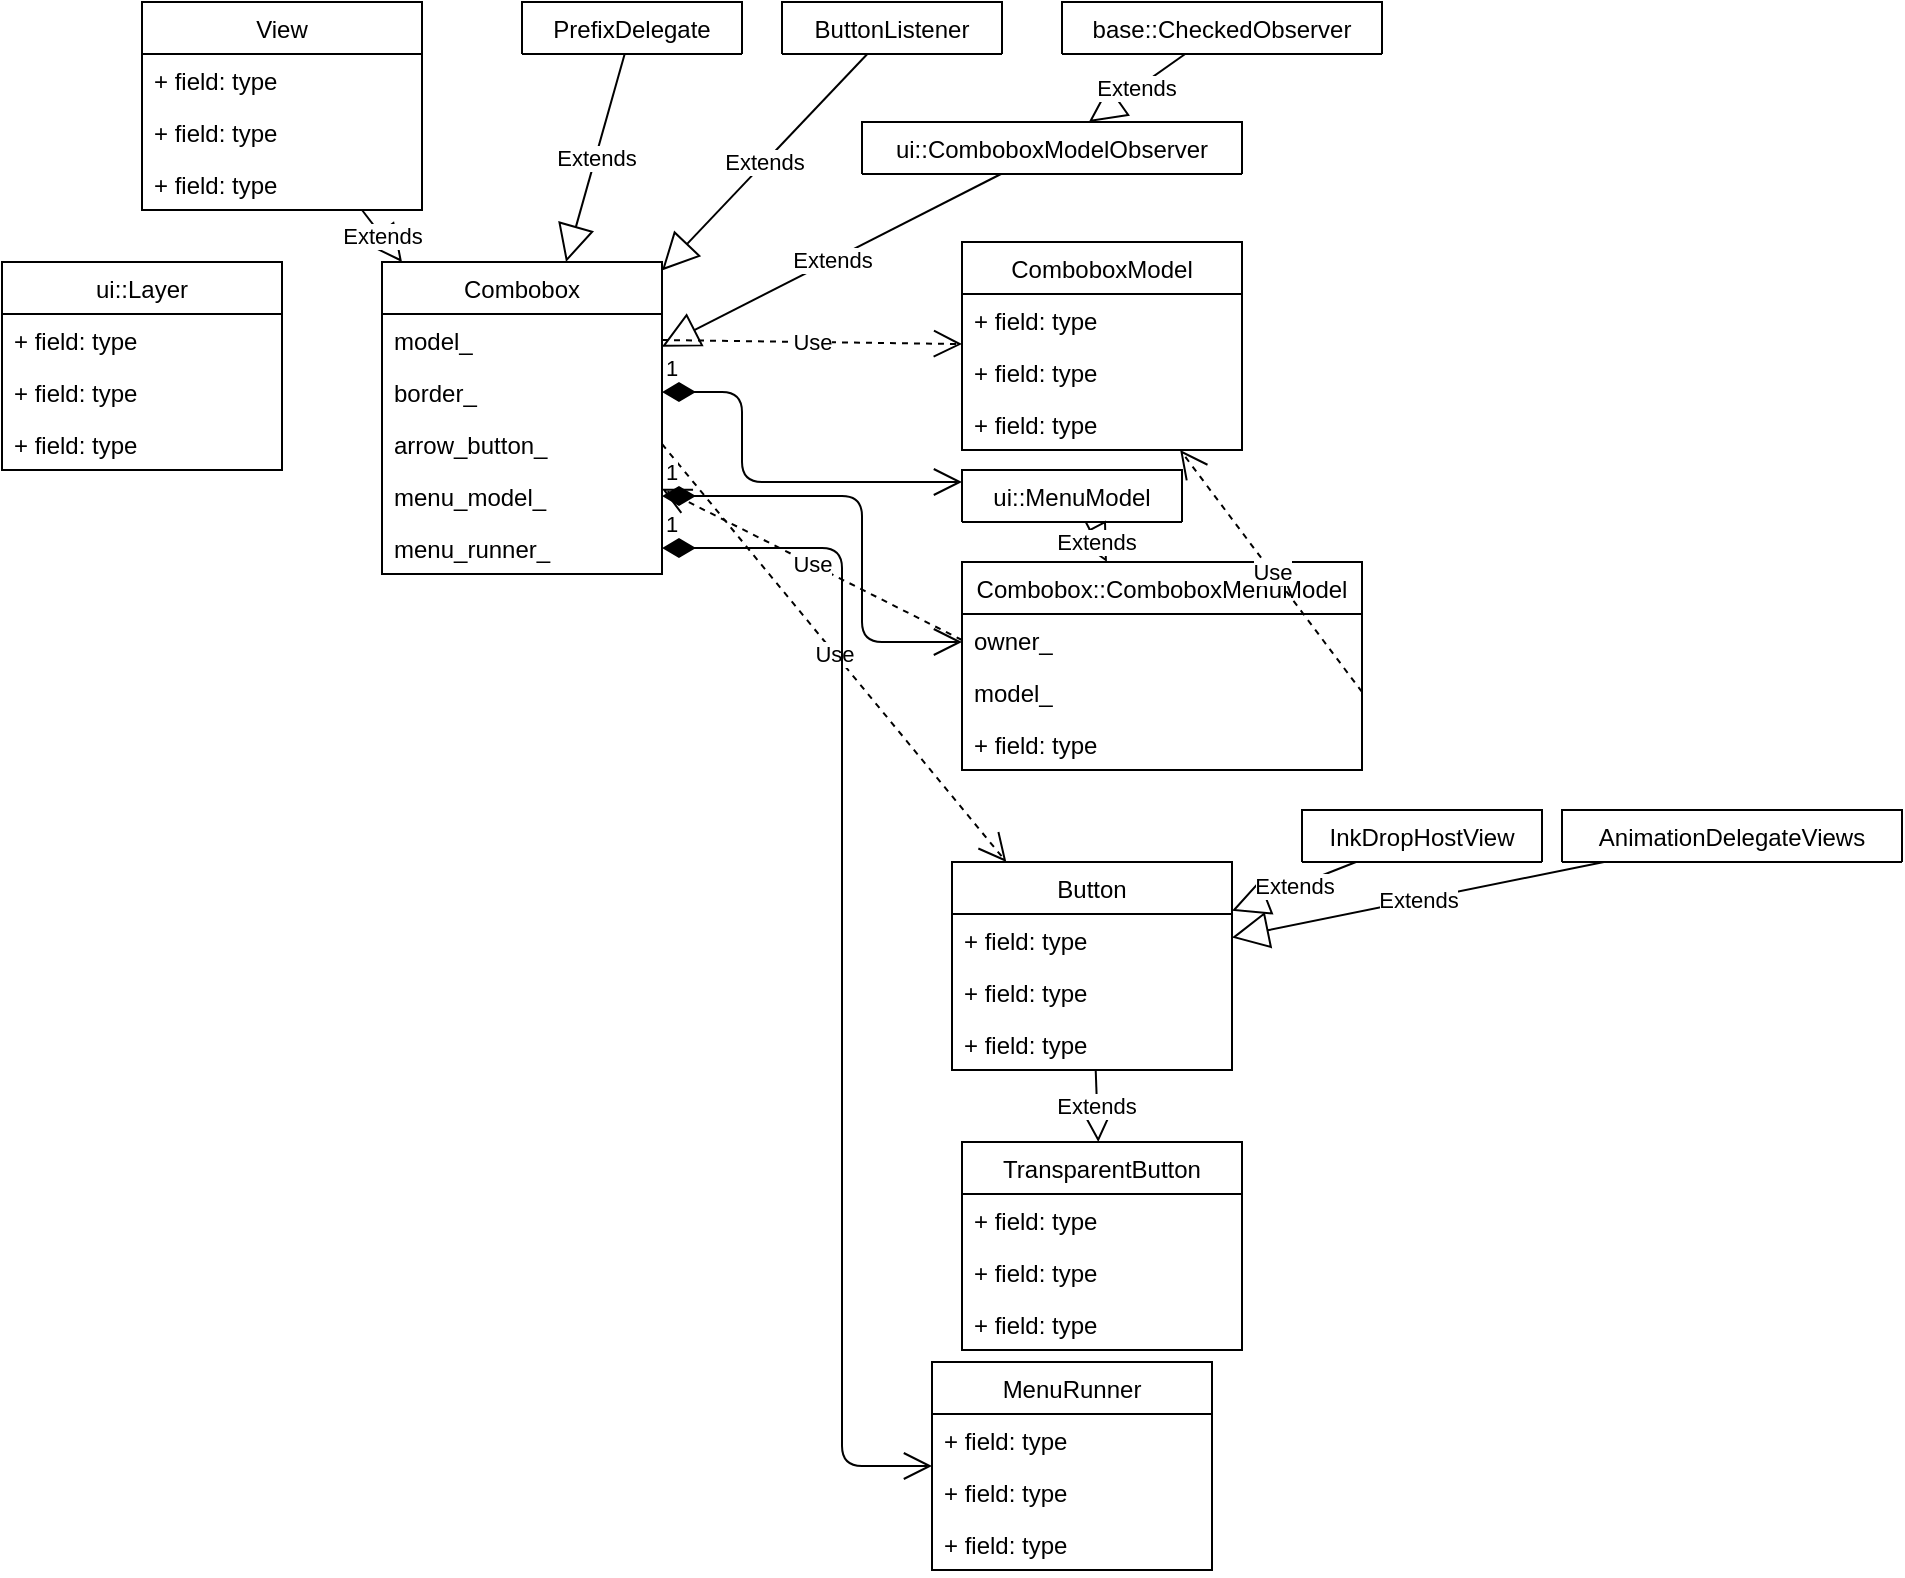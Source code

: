 <mxfile version="12.4.2" type="device" pages="2"><diagram id="ymnN8Yq7O-9rbG2Km31I" name="Page-1"><mxGraphModel dx="2176" dy="936" grid="1" gridSize="10" guides="1" tooltips="1" connect="1" arrows="1" fold="1" page="1" pageScale="1" pageWidth="850" pageHeight="1100" math="0" shadow="0"><root><mxCell id="0"/><mxCell id="1" parent="0"/><object label="ComboboxModel" memo="A data model for a combo box." id="Hv-sepTUW_DyjK_M0Qt--1"><mxCell style="swimlane;fontStyle=0;childLayout=stackLayout;horizontal=1;startSize=26;fillColor=none;horizontalStack=0;resizeParent=1;resizeParentMax=0;resizeLast=0;collapsible=1;marginBottom=0;" vertex="1" parent="1"><mxGeometry x="360" y="150" width="140" height="104" as="geometry"/></mxCell></object><mxCell id="Hv-sepTUW_DyjK_M0Qt--2" value="+ field: type" style="text;strokeColor=none;fillColor=none;align=left;verticalAlign=top;spacingLeft=4;spacingRight=4;overflow=hidden;rotatable=0;points=[[0,0.5],[1,0.5]];portConstraint=eastwest;" vertex="1" parent="Hv-sepTUW_DyjK_M0Qt--1"><mxGeometry y="26" width="140" height="26" as="geometry"/></mxCell><mxCell id="Hv-sepTUW_DyjK_M0Qt--3" value="+ field: type" style="text;strokeColor=none;fillColor=none;align=left;verticalAlign=top;spacingLeft=4;spacingRight=4;overflow=hidden;rotatable=0;points=[[0,0.5],[1,0.5]];portConstraint=eastwest;" vertex="1" parent="Hv-sepTUW_DyjK_M0Qt--1"><mxGeometry y="52" width="140" height="26" as="geometry"/></mxCell><mxCell id="Hv-sepTUW_DyjK_M0Qt--4" value="+ field: type" style="text;strokeColor=none;fillColor=none;align=left;verticalAlign=top;spacingLeft=4;spacingRight=4;overflow=hidden;rotatable=0;points=[[0,0.5],[1,0.5]];portConstraint=eastwest;" vertex="1" parent="Hv-sepTUW_DyjK_M0Qt--1"><mxGeometry y="78" width="140" height="26" as="geometry"/></mxCell><object label="Combobox" memo="A non-editable combobox (aka a drop-down list or selector). Combobox has two distinct parts, the drop down arrow and the text." id="Hv-sepTUW_DyjK_M0Qt--5"><mxCell style="swimlane;fontStyle=0;childLayout=stackLayout;horizontal=1;startSize=26;fillColor=none;horizontalStack=0;resizeParent=1;resizeParentMax=0;resizeLast=0;collapsible=1;marginBottom=0;" vertex="1" parent="1"><mxGeometry x="70" y="160" width="140" height="156" as="geometry"/></mxCell></object><mxCell id="Hv-sepTUW_DyjK_M0Qt--6" value="model_" style="text;strokeColor=none;fillColor=none;align=left;verticalAlign=top;spacingLeft=4;spacingRight=4;overflow=hidden;rotatable=0;points=[[0,0.5],[1,0.5]];portConstraint=eastwest;" vertex="1" parent="Hv-sepTUW_DyjK_M0Qt--5"><mxGeometry y="26" width="140" height="26" as="geometry"/></mxCell><mxCell id="Hv-sepTUW_DyjK_M0Qt--7" value="border_" style="text;strokeColor=none;fillColor=none;align=left;verticalAlign=top;spacingLeft=4;spacingRight=4;overflow=hidden;rotatable=0;points=[[0,0.5],[1,0.5]];portConstraint=eastwest;" vertex="1" parent="Hv-sepTUW_DyjK_M0Qt--5"><mxGeometry y="52" width="140" height="26" as="geometry"/></mxCell><mxCell id="Hv-sepTUW_DyjK_M0Qt--8" value="arrow_button_" style="text;strokeColor=none;fillColor=none;align=left;verticalAlign=top;spacingLeft=4;spacingRight=4;overflow=hidden;rotatable=0;points=[[0,0.5],[1,0.5]];portConstraint=eastwest;" vertex="1" parent="Hv-sepTUW_DyjK_M0Qt--5"><mxGeometry y="78" width="140" height="26" as="geometry"/></mxCell><mxCell id="Hv-sepTUW_DyjK_M0Qt--77" value="menu_model_" style="text;strokeColor=none;fillColor=none;align=left;verticalAlign=top;spacingLeft=4;spacingRight=4;overflow=hidden;rotatable=0;points=[[0,0.5],[1,0.5]];portConstraint=eastwest;" vertex="1" parent="Hv-sepTUW_DyjK_M0Qt--5"><mxGeometry y="104" width="140" height="26" as="geometry"/></mxCell><mxCell id="Hv-sepTUW_DyjK_M0Qt--75" value="menu_runner_" style="text;strokeColor=none;fillColor=none;align=left;verticalAlign=top;spacingLeft=4;spacingRight=4;overflow=hidden;rotatable=0;points=[[0,0.5],[1,0.5]];portConstraint=eastwest;" vertex="1" parent="Hv-sepTUW_DyjK_M0Qt--5"><mxGeometry y="130" width="140" height="26" as="geometry"/></mxCell><mxCell id="Hv-sepTUW_DyjK_M0Qt--9" value="View" style="swimlane;fontStyle=0;childLayout=stackLayout;horizontal=1;startSize=26;fillColor=none;horizontalStack=0;resizeParent=1;resizeParentMax=0;resizeLast=0;collapsible=1;marginBottom=0;" vertex="1" parent="1"><mxGeometry x="-50" y="30" width="140" height="104" as="geometry"><mxRectangle x="40" y="30" width="60" height="26" as="alternateBounds"/></mxGeometry></mxCell><mxCell id="Hv-sepTUW_DyjK_M0Qt--10" value="+ field: type" style="text;strokeColor=none;fillColor=none;align=left;verticalAlign=top;spacingLeft=4;spacingRight=4;overflow=hidden;rotatable=0;points=[[0,0.5],[1,0.5]];portConstraint=eastwest;" vertex="1" parent="Hv-sepTUW_DyjK_M0Qt--9"><mxGeometry y="26" width="140" height="26" as="geometry"/></mxCell><mxCell id="Hv-sepTUW_DyjK_M0Qt--11" value="+ field: type" style="text;strokeColor=none;fillColor=none;align=left;verticalAlign=top;spacingLeft=4;spacingRight=4;overflow=hidden;rotatable=0;points=[[0,0.5],[1,0.5]];portConstraint=eastwest;" vertex="1" parent="Hv-sepTUW_DyjK_M0Qt--9"><mxGeometry y="52" width="140" height="26" as="geometry"/></mxCell><mxCell id="Hv-sepTUW_DyjK_M0Qt--12" value="+ field: type" style="text;strokeColor=none;fillColor=none;align=left;verticalAlign=top;spacingLeft=4;spacingRight=4;overflow=hidden;rotatable=0;points=[[0,0.5],[1,0.5]];portConstraint=eastwest;" vertex="1" parent="Hv-sepTUW_DyjK_M0Qt--9"><mxGeometry y="78" width="140" height="26" as="geometry"/></mxCell><mxCell id="Hv-sepTUW_DyjK_M0Qt--13" value="Extends" style="endArrow=block;endSize=16;endFill=0;html=1;" edge="1" parent="1" source="Hv-sepTUW_DyjK_M0Qt--9" target="Hv-sepTUW_DyjK_M0Qt--5"><mxGeometry width="160" relative="1" as="geometry"><mxPoint x="10" y="330" as="sourcePoint"/><mxPoint x="170" y="330" as="targetPoint"/></mxGeometry></mxCell><object label="PrefixDelegate" memo="An interface used to expose lists of items for selection by text input." id="Hv-sepTUW_DyjK_M0Qt--14"><mxCell style="swimlane;fontStyle=0;childLayout=stackLayout;horizontal=1;startSize=26;fillColor=none;horizontalStack=0;resizeParent=1;resizeParentMax=0;resizeLast=0;collapsible=1;marginBottom=0;" vertex="1" collapsed="1" parent="1"><mxGeometry x="140" y="30" width="110" height="26" as="geometry"><mxRectangle x="10" y="330" width="140" height="104" as="alternateBounds"/></mxGeometry></mxCell></object><mxCell id="Hv-sepTUW_DyjK_M0Qt--15" value="+ field: type" style="text;strokeColor=none;fillColor=none;align=left;verticalAlign=top;spacingLeft=4;spacingRight=4;overflow=hidden;rotatable=0;points=[[0,0.5],[1,0.5]];portConstraint=eastwest;" vertex="1" parent="Hv-sepTUW_DyjK_M0Qt--14"><mxGeometry y="26" width="110" height="26" as="geometry"/></mxCell><mxCell id="Hv-sepTUW_DyjK_M0Qt--16" value="+ field: type" style="text;strokeColor=none;fillColor=none;align=left;verticalAlign=top;spacingLeft=4;spacingRight=4;overflow=hidden;rotatable=0;points=[[0,0.5],[1,0.5]];portConstraint=eastwest;" vertex="1" parent="Hv-sepTUW_DyjK_M0Qt--14"><mxGeometry y="52" width="110" height="26" as="geometry"/></mxCell><mxCell id="Hv-sepTUW_DyjK_M0Qt--17" value="+ field: type" style="text;strokeColor=none;fillColor=none;align=left;verticalAlign=top;spacingLeft=4;spacingRight=4;overflow=hidden;rotatable=0;points=[[0,0.5],[1,0.5]];portConstraint=eastwest;" vertex="1" parent="Hv-sepTUW_DyjK_M0Qt--14"><mxGeometry y="78" width="110" height="26" as="geometry"/></mxCell><mxCell id="Hv-sepTUW_DyjK_M0Qt--18" value="Extends" style="endArrow=block;endSize=16;endFill=0;html=1;" edge="1" parent="1" source="Hv-sepTUW_DyjK_M0Qt--14" target="Hv-sepTUW_DyjK_M0Qt--5"><mxGeometry width="160" relative="1" as="geometry"><mxPoint x="243.741" y="76" as="sourcePoint"/><mxPoint x="265.036" y="150" as="targetPoint"/></mxGeometry></mxCell><object label="ButtonListener" memo="An interface implemented by an object to let it know that a button was pressed." id="Hv-sepTUW_DyjK_M0Qt--19"><mxCell style="swimlane;fontStyle=0;childLayout=stackLayout;horizontal=1;startSize=26;fillColor=none;horizontalStack=0;resizeParent=1;resizeParentMax=0;resizeLast=0;collapsible=1;marginBottom=0;" vertex="1" collapsed="1" parent="1"><mxGeometry x="270" y="30" width="110" height="26" as="geometry"><mxRectangle x="10" y="330" width="140" height="104" as="alternateBounds"/></mxGeometry></mxCell></object><mxCell id="Hv-sepTUW_DyjK_M0Qt--20" value="+ field: type" style="text;strokeColor=none;fillColor=none;align=left;verticalAlign=top;spacingLeft=4;spacingRight=4;overflow=hidden;rotatable=0;points=[[0,0.5],[1,0.5]];portConstraint=eastwest;" vertex="1" parent="Hv-sepTUW_DyjK_M0Qt--19"><mxGeometry y="26" width="110" height="26" as="geometry"/></mxCell><mxCell id="Hv-sepTUW_DyjK_M0Qt--21" value="+ field: type" style="text;strokeColor=none;fillColor=none;align=left;verticalAlign=top;spacingLeft=4;spacingRight=4;overflow=hidden;rotatable=0;points=[[0,0.5],[1,0.5]];portConstraint=eastwest;" vertex="1" parent="Hv-sepTUW_DyjK_M0Qt--19"><mxGeometry y="52" width="110" height="26" as="geometry"/></mxCell><mxCell id="Hv-sepTUW_DyjK_M0Qt--22" value="+ field: type" style="text;strokeColor=none;fillColor=none;align=left;verticalAlign=top;spacingLeft=4;spacingRight=4;overflow=hidden;rotatable=0;points=[[0,0.5],[1,0.5]];portConstraint=eastwest;" vertex="1" parent="Hv-sepTUW_DyjK_M0Qt--19"><mxGeometry y="78" width="110" height="26" as="geometry"/></mxCell><mxCell id="Hv-sepTUW_DyjK_M0Qt--23" value="Extends" style="endArrow=block;endSize=16;endFill=0;html=1;" edge="1" parent="1" source="Hv-sepTUW_DyjK_M0Qt--19" target="Hv-sepTUW_DyjK_M0Qt--5"><mxGeometry width="160" relative="1" as="geometry"><mxPoint x="357.05" y="76" as="sourcePoint"/><mxPoint x="311.799" y="150" as="targetPoint"/></mxGeometry></mxCell><object label="ui::ComboboxModelObserver" memo="Observer for the ComboboxModel." id="Hv-sepTUW_DyjK_M0Qt--24"><mxCell style="swimlane;fontStyle=0;childLayout=stackLayout;horizontal=1;startSize=26;fillColor=none;horizontalStack=0;resizeParent=1;resizeParentMax=0;resizeLast=0;collapsible=1;marginBottom=0;" vertex="1" collapsed="1" parent="1"><mxGeometry x="310" y="90" width="190" height="26" as="geometry"><mxRectangle x="10" y="330" width="140" height="104" as="alternateBounds"/></mxGeometry></mxCell></object><mxCell id="Hv-sepTUW_DyjK_M0Qt--25" value="+ field: type" style="text;strokeColor=none;fillColor=none;align=left;verticalAlign=top;spacingLeft=4;spacingRight=4;overflow=hidden;rotatable=0;points=[[0,0.5],[1,0.5]];portConstraint=eastwest;" vertex="1" parent="Hv-sepTUW_DyjK_M0Qt--24"><mxGeometry y="26" width="190" height="26" as="geometry"/></mxCell><mxCell id="Hv-sepTUW_DyjK_M0Qt--26" value="+ field: type" style="text;strokeColor=none;fillColor=none;align=left;verticalAlign=top;spacingLeft=4;spacingRight=4;overflow=hidden;rotatable=0;points=[[0,0.5],[1,0.5]];portConstraint=eastwest;" vertex="1" parent="Hv-sepTUW_DyjK_M0Qt--24"><mxGeometry y="52" width="190" height="26" as="geometry"/></mxCell><mxCell id="Hv-sepTUW_DyjK_M0Qt--27" value="+ field: type" style="text;strokeColor=none;fillColor=none;align=left;verticalAlign=top;spacingLeft=4;spacingRight=4;overflow=hidden;rotatable=0;points=[[0,0.5],[1,0.5]];portConstraint=eastwest;" vertex="1" parent="Hv-sepTUW_DyjK_M0Qt--24"><mxGeometry y="78" width="190" height="26" as="geometry"/></mxCell><mxCell id="Hv-sepTUW_DyjK_M0Qt--28" value="Extends" style="endArrow=block;endSize=16;endFill=0;html=1;" edge="1" parent="1" source="Hv-sepTUW_DyjK_M0Qt--24" target="Hv-sepTUW_DyjK_M0Qt--5"><mxGeometry width="160" relative="1" as="geometry"><mxPoint x="474.892" y="76" as="sourcePoint"/><mxPoint x="350" y="156.744" as="targetPoint"/></mxGeometry></mxCell><object label="base::CheckedObserver" memo="A CheckedObserver serves as a base class for an observer interface designed to be used with base::ObserverList. It helps detect potential use-after-free issues that can occur when observers fail to remove themselves from an observer list upon destruction. A CheckedObserver will CHECK() if an ObserverList iteration is attempted over a destroyed Observer. Note that a CheckedObserver subclass must be deleted on the same thread as the ObserverList(s) it is added to. This is DCHECK()ed via WeakPtr." id="Hv-sepTUW_DyjK_M0Qt--29"><mxCell style="swimlane;fontStyle=0;childLayout=stackLayout;horizontal=1;startSize=26;fillColor=none;horizontalStack=0;resizeParent=1;resizeParentMax=0;resizeLast=0;collapsible=1;marginBottom=0;" vertex="1" collapsed="1" parent="1"><mxGeometry x="410" y="30" width="160" height="26" as="geometry"><mxRectangle x="10" y="330" width="140" height="104" as="alternateBounds"/></mxGeometry></mxCell></object><mxCell id="Hv-sepTUW_DyjK_M0Qt--30" value="+ field: type" style="text;strokeColor=none;fillColor=none;align=left;verticalAlign=top;spacingLeft=4;spacingRight=4;overflow=hidden;rotatable=0;points=[[0,0.5],[1,0.5]];portConstraint=eastwest;" vertex="1" parent="Hv-sepTUW_DyjK_M0Qt--29"><mxGeometry y="26" width="160" height="26" as="geometry"/></mxCell><mxCell id="Hv-sepTUW_DyjK_M0Qt--31" value="+ field: type" style="text;strokeColor=none;fillColor=none;align=left;verticalAlign=top;spacingLeft=4;spacingRight=4;overflow=hidden;rotatable=0;points=[[0,0.5],[1,0.5]];portConstraint=eastwest;" vertex="1" parent="Hv-sepTUW_DyjK_M0Qt--29"><mxGeometry y="52" width="160" height="26" as="geometry"/></mxCell><mxCell id="Hv-sepTUW_DyjK_M0Qt--32" value="+ field: type" style="text;strokeColor=none;fillColor=none;align=left;verticalAlign=top;spacingLeft=4;spacingRight=4;overflow=hidden;rotatable=0;points=[[0,0.5],[1,0.5]];portConstraint=eastwest;" vertex="1" parent="Hv-sepTUW_DyjK_M0Qt--29"><mxGeometry y="78" width="160" height="26" as="geometry"/></mxCell><mxCell id="Hv-sepTUW_DyjK_M0Qt--33" value="Extends" style="endArrow=block;endSize=16;endFill=0;html=1;" edge="1" parent="1" source="Hv-sepTUW_DyjK_M0Qt--29" target="Hv-sepTUW_DyjK_M0Qt--24"><mxGeometry width="160" relative="1" as="geometry"><mxPoint x="366.456" y="126" as="sourcePoint"/><mxPoint x="190" y="173.254" as="targetPoint"/></mxGeometry></mxCell><mxCell id="Hv-sepTUW_DyjK_M0Qt--34" value="Use" style="endArrow=open;endSize=12;dashed=1;html=1;exitX=1;exitY=0.5;exitDx=0;exitDy=0;" edge="1" parent="1" source="Hv-sepTUW_DyjK_M0Qt--6" target="Hv-sepTUW_DyjK_M0Qt--1"><mxGeometry width="160" relative="1" as="geometry"><mxPoint x="200" y="330" as="sourcePoint"/><mxPoint x="360" y="330" as="targetPoint"/></mxGeometry></mxCell><object label="Combobox::ComboboxMenuModel" memo="Adapts a ui::ComboboxModel to a ui::MenuModel." id="Hv-sepTUW_DyjK_M0Qt--35"><mxCell style="swimlane;fontStyle=0;childLayout=stackLayout;horizontal=1;startSize=26;fillColor=none;horizontalStack=0;resizeParent=1;resizeParentMax=0;resizeLast=0;collapsible=1;marginBottom=0;" vertex="1" parent="1"><mxGeometry x="360" y="310" width="200" height="104" as="geometry"/></mxCell></object><mxCell id="Hv-sepTUW_DyjK_M0Qt--36" value="owner_" style="text;strokeColor=none;fillColor=none;align=left;verticalAlign=top;spacingLeft=4;spacingRight=4;overflow=hidden;rotatable=0;points=[[0,0.5],[1,0.5]];portConstraint=eastwest;" vertex="1" parent="Hv-sepTUW_DyjK_M0Qt--35"><mxGeometry y="26" width="200" height="26" as="geometry"/></mxCell><mxCell id="Hv-sepTUW_DyjK_M0Qt--37" value="model_" style="text;strokeColor=none;fillColor=none;align=left;verticalAlign=top;spacingLeft=4;spacingRight=4;overflow=hidden;rotatable=0;points=[[0,0.5],[1,0.5]];portConstraint=eastwest;" vertex="1" parent="Hv-sepTUW_DyjK_M0Qt--35"><mxGeometry y="52" width="200" height="26" as="geometry"/></mxCell><mxCell id="Hv-sepTUW_DyjK_M0Qt--38" value="+ field: type" style="text;strokeColor=none;fillColor=none;align=left;verticalAlign=top;spacingLeft=4;spacingRight=4;overflow=hidden;rotatable=0;points=[[0,0.5],[1,0.5]];portConstraint=eastwest;" vertex="1" parent="Hv-sepTUW_DyjK_M0Qt--35"><mxGeometry y="78" width="200" height="26" as="geometry"/></mxCell><object label="ui::MenuModel" memo="An interface implemented by an object that provides the content of a menu." id="Hv-sepTUW_DyjK_M0Qt--39"><mxCell style="swimlane;fontStyle=0;childLayout=stackLayout;horizontal=1;startSize=26;fillColor=none;horizontalStack=0;resizeParent=1;resizeParentMax=0;resizeLast=0;collapsible=1;marginBottom=0;" vertex="1" collapsed="1" parent="1"><mxGeometry x="360" y="264" width="110" height="26" as="geometry"><mxRectangle x="550" y="160" width="140" height="104" as="alternateBounds"/></mxGeometry></mxCell></object><mxCell id="Hv-sepTUW_DyjK_M0Qt--40" value="+ field: type" style="text;strokeColor=none;fillColor=none;align=left;verticalAlign=top;spacingLeft=4;spacingRight=4;overflow=hidden;rotatable=0;points=[[0,0.5],[1,0.5]];portConstraint=eastwest;" vertex="1" parent="Hv-sepTUW_DyjK_M0Qt--39"><mxGeometry y="26" width="110" height="26" as="geometry"/></mxCell><mxCell id="Hv-sepTUW_DyjK_M0Qt--41" value="+ field: type" style="text;strokeColor=none;fillColor=none;align=left;verticalAlign=top;spacingLeft=4;spacingRight=4;overflow=hidden;rotatable=0;points=[[0,0.5],[1,0.5]];portConstraint=eastwest;" vertex="1" parent="Hv-sepTUW_DyjK_M0Qt--39"><mxGeometry y="52" width="110" height="26" as="geometry"/></mxCell><mxCell id="Hv-sepTUW_DyjK_M0Qt--42" value="+ field: type" style="text;strokeColor=none;fillColor=none;align=left;verticalAlign=top;spacingLeft=4;spacingRight=4;overflow=hidden;rotatable=0;points=[[0,0.5],[1,0.5]];portConstraint=eastwest;" vertex="1" parent="Hv-sepTUW_DyjK_M0Qt--39"><mxGeometry y="78" width="110" height="26" as="geometry"/></mxCell><mxCell id="Hv-sepTUW_DyjK_M0Qt--43" value="Extends" style="endArrow=block;endSize=16;endFill=0;html=1;" edge="1" parent="1" source="Hv-sepTUW_DyjK_M0Qt--39" target="Hv-sepTUW_DyjK_M0Qt--35"><mxGeometry width="160" relative="1" as="geometry"><mxPoint x="383.394" y="126" as="sourcePoint"/><mxPoint x="220" y="193.208" as="targetPoint"/></mxGeometry></mxCell><mxCell id="Hv-sepTUW_DyjK_M0Qt--44" value="1" style="endArrow=open;html=1;endSize=12;startArrow=diamondThin;startSize=14;startFill=1;edgeStyle=orthogonalEdgeStyle;align=left;verticalAlign=bottom;exitX=1;exitY=0.5;exitDx=0;exitDy=0;" edge="1" parent="1" source="Hv-sepTUW_DyjK_M0Qt--7" target="Hv-sepTUW_DyjK_M0Qt--39"><mxGeometry x="-1" y="3" relative="1" as="geometry"><mxPoint x="40" y="440" as="sourcePoint"/><mxPoint x="200" y="440" as="targetPoint"/><Array as="points"><mxPoint x="250" y="225"/><mxPoint x="250" y="270"/></Array></mxGeometry></mxCell><mxCell id="Hv-sepTUW_DyjK_M0Qt--45" value="Use" style="endArrow=open;endSize=12;dashed=1;html=1;exitX=0;exitY=0.5;exitDx=0;exitDy=0;" edge="1" parent="1" source="Hv-sepTUW_DyjK_M0Qt--36" target="Hv-sepTUW_DyjK_M0Qt--5"><mxGeometry width="160" relative="1" as="geometry"><mxPoint x="220" y="209" as="sourcePoint"/><mxPoint x="370" y="211.045" as="targetPoint"/></mxGeometry></mxCell><mxCell id="Hv-sepTUW_DyjK_M0Qt--46" value="Use" style="endArrow=open;endSize=12;dashed=1;html=1;exitX=1;exitY=0.5;exitDx=0;exitDy=0;" edge="1" parent="1" source="Hv-sepTUW_DyjK_M0Qt--37" target="Hv-sepTUW_DyjK_M0Qt--1"><mxGeometry width="160" relative="1" as="geometry"><mxPoint x="370" y="359" as="sourcePoint"/><mxPoint x="220" y="265.591" as="targetPoint"/></mxGeometry></mxCell><object label="TransparentButton" memo="The transparent button which holds a button state but is not rendered." id="Hv-sepTUW_DyjK_M0Qt--47"><mxCell style="swimlane;fontStyle=0;childLayout=stackLayout;horizontal=1;startSize=26;fillColor=none;horizontalStack=0;resizeParent=1;resizeParentMax=0;resizeLast=0;collapsible=1;marginBottom=0;" vertex="1" parent="1"><mxGeometry x="360" y="600" width="140" height="104" as="geometry"/></mxCell></object><mxCell id="Hv-sepTUW_DyjK_M0Qt--48" value="+ field: type" style="text;strokeColor=none;fillColor=none;align=left;verticalAlign=top;spacingLeft=4;spacingRight=4;overflow=hidden;rotatable=0;points=[[0,0.5],[1,0.5]];portConstraint=eastwest;" vertex="1" parent="Hv-sepTUW_DyjK_M0Qt--47"><mxGeometry y="26" width="140" height="26" as="geometry"/></mxCell><mxCell id="Hv-sepTUW_DyjK_M0Qt--49" value="+ field: type" style="text;strokeColor=none;fillColor=none;align=left;verticalAlign=top;spacingLeft=4;spacingRight=4;overflow=hidden;rotatable=0;points=[[0,0.5],[1,0.5]];portConstraint=eastwest;" vertex="1" parent="Hv-sepTUW_DyjK_M0Qt--47"><mxGeometry y="52" width="140" height="26" as="geometry"/></mxCell><mxCell id="Hv-sepTUW_DyjK_M0Qt--50" value="+ field: type" style="text;strokeColor=none;fillColor=none;align=left;verticalAlign=top;spacingLeft=4;spacingRight=4;overflow=hidden;rotatable=0;points=[[0,0.5],[1,0.5]];portConstraint=eastwest;" vertex="1" parent="Hv-sepTUW_DyjK_M0Qt--47"><mxGeometry y="78" width="140" height="26" as="geometry"/></mxCell><object label="Button" memo="A View representing a button. A Button is not focusable by default and will not be part of the focus chain, unless in accessibility mode (see SetFocusForPlatform())." id="Hv-sepTUW_DyjK_M0Qt--51"><mxCell style="swimlane;fontStyle=0;childLayout=stackLayout;horizontal=1;startSize=26;fillColor=none;horizontalStack=0;resizeParent=1;resizeParentMax=0;resizeLast=0;collapsible=1;marginBottom=0;" vertex="1" parent="1"><mxGeometry x="355" y="460" width="140" height="104" as="geometry"/></mxCell></object><mxCell id="Hv-sepTUW_DyjK_M0Qt--52" value="+ field: type" style="text;strokeColor=none;fillColor=none;align=left;verticalAlign=top;spacingLeft=4;spacingRight=4;overflow=hidden;rotatable=0;points=[[0,0.5],[1,0.5]];portConstraint=eastwest;" vertex="1" parent="Hv-sepTUW_DyjK_M0Qt--51"><mxGeometry y="26" width="140" height="26" as="geometry"/></mxCell><mxCell id="Hv-sepTUW_DyjK_M0Qt--53" value="+ field: type" style="text;strokeColor=none;fillColor=none;align=left;verticalAlign=top;spacingLeft=4;spacingRight=4;overflow=hidden;rotatable=0;points=[[0,0.5],[1,0.5]];portConstraint=eastwest;" vertex="1" parent="Hv-sepTUW_DyjK_M0Qt--51"><mxGeometry y="52" width="140" height="26" as="geometry"/></mxCell><mxCell id="Hv-sepTUW_DyjK_M0Qt--54" value="+ field: type" style="text;strokeColor=none;fillColor=none;align=left;verticalAlign=top;spacingLeft=4;spacingRight=4;overflow=hidden;rotatable=0;points=[[0,0.5],[1,0.5]];portConstraint=eastwest;" vertex="1" parent="Hv-sepTUW_DyjK_M0Qt--51"><mxGeometry y="78" width="140" height="26" as="geometry"/></mxCell><mxCell id="Hv-sepTUW_DyjK_M0Qt--55" value="Extends" style="endArrow=block;endSize=16;endFill=0;html=1;" edge="1" parent="1" source="Hv-sepTUW_DyjK_M0Qt--51" target="Hv-sepTUW_DyjK_M0Qt--47"><mxGeometry width="160" relative="1" as="geometry"><mxPoint x="383.394" y="126" as="sourcePoint"/><mxPoint x="220" y="193.208" as="targetPoint"/></mxGeometry></mxCell><mxCell id="Hv-sepTUW_DyjK_M0Qt--56" value="Use" style="endArrow=open;endSize=12;dashed=1;html=1;exitX=1;exitY=0.5;exitDx=0;exitDy=0;" edge="1" parent="1" source="Hv-sepTUW_DyjK_M0Qt--8" target="Hv-sepTUW_DyjK_M0Qt--51"><mxGeometry width="160" relative="1" as="geometry"><mxPoint x="150" y="370" as="sourcePoint"/><mxPoint x="220" y="265.591" as="targetPoint"/></mxGeometry></mxCell><object label="InkDropHostView" memo="A view that provides InkDropHost functionality." id="Hv-sepTUW_DyjK_M0Qt--57"><mxCell style="swimlane;fontStyle=0;childLayout=stackLayout;horizontal=1;startSize=26;fillColor=none;horizontalStack=0;resizeParent=1;resizeParentMax=0;resizeLast=0;collapsible=1;marginBottom=0;" vertex="1" collapsed="1" parent="1"><mxGeometry x="530" y="434" width="120" height="26" as="geometry"><mxRectangle x="40" y="730" width="140" height="104" as="alternateBounds"/></mxGeometry></mxCell></object><mxCell id="Hv-sepTUW_DyjK_M0Qt--58" value="+ field: type" style="text;strokeColor=none;fillColor=none;align=left;verticalAlign=top;spacingLeft=4;spacingRight=4;overflow=hidden;rotatable=0;points=[[0,0.5],[1,0.5]];portConstraint=eastwest;" vertex="1" parent="Hv-sepTUW_DyjK_M0Qt--57"><mxGeometry y="26" width="120" height="26" as="geometry"/></mxCell><mxCell id="Hv-sepTUW_DyjK_M0Qt--59" value="+ field: type" style="text;strokeColor=none;fillColor=none;align=left;verticalAlign=top;spacingLeft=4;spacingRight=4;overflow=hidden;rotatable=0;points=[[0,0.5],[1,0.5]];portConstraint=eastwest;" vertex="1" parent="Hv-sepTUW_DyjK_M0Qt--57"><mxGeometry y="52" width="120" height="26" as="geometry"/></mxCell><mxCell id="Hv-sepTUW_DyjK_M0Qt--60" value="+ field: type" style="text;strokeColor=none;fillColor=none;align=left;verticalAlign=top;spacingLeft=4;spacingRight=4;overflow=hidden;rotatable=0;points=[[0,0.5],[1,0.5]];portConstraint=eastwest;" vertex="1" parent="Hv-sepTUW_DyjK_M0Qt--57"><mxGeometry y="78" width="120" height="26" as="geometry"/></mxCell><mxCell id="Hv-sepTUW_DyjK_M0Qt--61" value="Extends" style="endArrow=block;endSize=16;endFill=0;html=1;" edge="1" parent="1" source="Hv-sepTUW_DyjK_M0Qt--57" target="Hv-sepTUW_DyjK_M0Qt--51"><mxGeometry width="160" relative="1" as="geometry"><mxPoint x="383.394" y="126" as="sourcePoint"/><mxPoint x="220" y="193.208" as="targetPoint"/></mxGeometry></mxCell><mxCell id="Hv-sepTUW_DyjK_M0Qt--62" value="AnimationDelegateViews" style="swimlane;fontStyle=0;childLayout=stackLayout;horizontal=1;startSize=26;fillColor=none;horizontalStack=0;resizeParent=1;resizeParentMax=0;resizeLast=0;collapsible=1;marginBottom=0;" vertex="1" collapsed="1" parent="1"><mxGeometry x="660" y="434" width="170" height="26" as="geometry"><mxRectangle x="40" y="730" width="140" height="104" as="alternateBounds"/></mxGeometry></mxCell><mxCell id="Hv-sepTUW_DyjK_M0Qt--63" value="+ field: type" style="text;strokeColor=none;fillColor=none;align=left;verticalAlign=top;spacingLeft=4;spacingRight=4;overflow=hidden;rotatable=0;points=[[0,0.5],[1,0.5]];portConstraint=eastwest;" vertex="1" parent="Hv-sepTUW_DyjK_M0Qt--62"><mxGeometry y="26" width="170" height="26" as="geometry"/></mxCell><mxCell id="Hv-sepTUW_DyjK_M0Qt--64" value="+ field: type" style="text;strokeColor=none;fillColor=none;align=left;verticalAlign=top;spacingLeft=4;spacingRight=4;overflow=hidden;rotatable=0;points=[[0,0.5],[1,0.5]];portConstraint=eastwest;" vertex="1" parent="Hv-sepTUW_DyjK_M0Qt--62"><mxGeometry y="52" width="170" height="26" as="geometry"/></mxCell><mxCell id="Hv-sepTUW_DyjK_M0Qt--65" value="+ field: type" style="text;strokeColor=none;fillColor=none;align=left;verticalAlign=top;spacingLeft=4;spacingRight=4;overflow=hidden;rotatable=0;points=[[0,0.5],[1,0.5]];portConstraint=eastwest;" vertex="1" parent="Hv-sepTUW_DyjK_M0Qt--62"><mxGeometry y="78" width="170" height="26" as="geometry"/></mxCell><mxCell id="Hv-sepTUW_DyjK_M0Qt--66" value="Extends" style="endArrow=block;endSize=16;endFill=0;html=1;" edge="1" parent="1" source="Hv-sepTUW_DyjK_M0Qt--62" target="Hv-sepTUW_DyjK_M0Qt--51"><mxGeometry width="160" relative="1" as="geometry"><mxPoint x="567" y="470" as="sourcePoint"/><mxPoint x="505" y="494.424" as="targetPoint"/></mxGeometry></mxCell><mxCell id="Hv-sepTUW_DyjK_M0Qt--67" value="ui::Layer" style="swimlane;fontStyle=0;childLayout=stackLayout;horizontal=1;startSize=26;fillColor=none;horizontalStack=0;resizeParent=1;resizeParentMax=0;resizeLast=0;collapsible=1;marginBottom=0;" vertex="1" parent="1"><mxGeometry x="-120" y="160" width="140" height="104" as="geometry"/></mxCell><mxCell id="Hv-sepTUW_DyjK_M0Qt--68" value="+ field: type" style="text;strokeColor=none;fillColor=none;align=left;verticalAlign=top;spacingLeft=4;spacingRight=4;overflow=hidden;rotatable=0;points=[[0,0.5],[1,0.5]];portConstraint=eastwest;" vertex="1" parent="Hv-sepTUW_DyjK_M0Qt--67"><mxGeometry y="26" width="140" height="26" as="geometry"/></mxCell><mxCell id="Hv-sepTUW_DyjK_M0Qt--69" value="+ field: type" style="text;strokeColor=none;fillColor=none;align=left;verticalAlign=top;spacingLeft=4;spacingRight=4;overflow=hidden;rotatable=0;points=[[0,0.5],[1,0.5]];portConstraint=eastwest;" vertex="1" parent="Hv-sepTUW_DyjK_M0Qt--67"><mxGeometry y="52" width="140" height="26" as="geometry"/></mxCell><mxCell id="Hv-sepTUW_DyjK_M0Qt--70" value="+ field: type" style="text;strokeColor=none;fillColor=none;align=left;verticalAlign=top;spacingLeft=4;spacingRight=4;overflow=hidden;rotatable=0;points=[[0,0.5],[1,0.5]];portConstraint=eastwest;" vertex="1" parent="Hv-sepTUW_DyjK_M0Qt--67"><mxGeometry y="78" width="140" height="26" as="geometry"/></mxCell><object label="MenuRunner" memo="Set while the dropdown is showing. Ensures the menu is closed if |this| is destroyed." id="Hv-sepTUW_DyjK_M0Qt--71"><mxCell style="swimlane;fontStyle=0;childLayout=stackLayout;horizontal=1;startSize=26;fillColor=none;horizontalStack=0;resizeParent=1;resizeParentMax=0;resizeLast=0;collapsible=1;marginBottom=0;" vertex="1" parent="1"><mxGeometry x="345" y="710" width="140" height="104" as="geometry"/></mxCell></object><mxCell id="Hv-sepTUW_DyjK_M0Qt--72" value="+ field: type" style="text;strokeColor=none;fillColor=none;align=left;verticalAlign=top;spacingLeft=4;spacingRight=4;overflow=hidden;rotatable=0;points=[[0,0.5],[1,0.5]];portConstraint=eastwest;" vertex="1" parent="Hv-sepTUW_DyjK_M0Qt--71"><mxGeometry y="26" width="140" height="26" as="geometry"/></mxCell><mxCell id="Hv-sepTUW_DyjK_M0Qt--73" value="+ field: type" style="text;strokeColor=none;fillColor=none;align=left;verticalAlign=top;spacingLeft=4;spacingRight=4;overflow=hidden;rotatable=0;points=[[0,0.5],[1,0.5]];portConstraint=eastwest;" vertex="1" parent="Hv-sepTUW_DyjK_M0Qt--71"><mxGeometry y="52" width="140" height="26" as="geometry"/></mxCell><mxCell id="Hv-sepTUW_DyjK_M0Qt--74" value="+ field: type" style="text;strokeColor=none;fillColor=none;align=left;verticalAlign=top;spacingLeft=4;spacingRight=4;overflow=hidden;rotatable=0;points=[[0,0.5],[1,0.5]];portConstraint=eastwest;" vertex="1" parent="Hv-sepTUW_DyjK_M0Qt--71"><mxGeometry y="78" width="140" height="26" as="geometry"/></mxCell><mxCell id="Hv-sepTUW_DyjK_M0Qt--76" value="1" style="endArrow=open;html=1;endSize=12;startArrow=diamondThin;startSize=14;startFill=1;edgeStyle=orthogonalEdgeStyle;align=left;verticalAlign=bottom;exitX=1;exitY=0.5;exitDx=0;exitDy=0;" edge="1" parent="1" source="Hv-sepTUW_DyjK_M0Qt--75" target="Hv-sepTUW_DyjK_M0Qt--71"><mxGeometry x="-1" y="3" relative="1" as="geometry"><mxPoint x="220" y="235" as="sourcePoint"/><mxPoint x="370" y="280" as="targetPoint"/><Array as="points"><mxPoint x="300" y="303"/><mxPoint x="300" y="762"/></Array></mxGeometry></mxCell><mxCell id="Hv-sepTUW_DyjK_M0Qt--87" value="1" style="endArrow=open;html=1;endSize=12;startArrow=diamondThin;startSize=14;startFill=1;edgeStyle=orthogonalEdgeStyle;align=left;verticalAlign=bottom;exitX=1;exitY=0.5;exitDx=0;exitDy=0;" edge="1" parent="1" source="Hv-sepTUW_DyjK_M0Qt--77" target="Hv-sepTUW_DyjK_M0Qt--35"><mxGeometry x="-1" y="3" relative="1" as="geometry"><mxPoint x="220" y="313" as="sourcePoint"/><mxPoint x="370" y="1010" as="targetPoint"/><Array as="points"><mxPoint x="310" y="277"/><mxPoint x="310" y="350"/></Array></mxGeometry></mxCell></root></mxGraphModel></diagram><diagram id="-40_GfaO3NlaizfPvmpv" name="core"><mxGraphModel dx="1086" dy="897" grid="1" gridSize="10" guides="1" tooltips="1" connect="1" arrows="1" fold="1" page="1" pageScale="1" pageWidth="850" pageHeight="1100" math="0" shadow="0"><root><mxCell id="mMGW6UXTkKbbDVUGtXt1-0"/><mxCell id="mMGW6UXTkKbbDVUGtXt1-1" parent="mMGW6UXTkKbbDVUGtXt1-0"/><mxCell id="1kn-sgg7aCLzuH-F3Z3E-0" value="Dispatcher" style="swimlane;fontStyle=0;childLayout=stackLayout;horizontal=1;startSize=26;fillColor=none;horizontalStack=0;resizeParent=1;resizeParentMax=0;resizeLast=0;collapsible=1;marginBottom=0;" vertex="1" parent="mMGW6UXTkKbbDVUGtXt1-1"><mxGeometry x="280" y="120" width="140" height="104" as="geometry"/></mxCell><mxCell id="1kn-sgg7aCLzuH-F3Z3E-1" value="+ field: type" style="text;strokeColor=none;fillColor=none;align=left;verticalAlign=top;spacingLeft=4;spacingRight=4;overflow=hidden;rotatable=0;points=[[0,0.5],[1,0.5]];portConstraint=eastwest;" vertex="1" parent="1kn-sgg7aCLzuH-F3Z3E-0"><mxGeometry y="26" width="140" height="26" as="geometry"/></mxCell><mxCell id="1kn-sgg7aCLzuH-F3Z3E-2" value="+ field: type" style="text;strokeColor=none;fillColor=none;align=left;verticalAlign=top;spacingLeft=4;spacingRight=4;overflow=hidden;rotatable=0;points=[[0,0.5],[1,0.5]];portConstraint=eastwest;" vertex="1" parent="1kn-sgg7aCLzuH-F3Z3E-0"><mxGeometry y="52" width="140" height="26" as="geometry"/></mxCell><mxCell id="1kn-sgg7aCLzuH-F3Z3E-3" value="+ field: type" style="text;strokeColor=none;fillColor=none;align=left;verticalAlign=top;spacingLeft=4;spacingRight=4;overflow=hidden;rotatable=0;points=[[0,0.5],[1,0.5]];portConstraint=eastwest;" vertex="1" parent="1kn-sgg7aCLzuH-F3Z3E-0"><mxGeometry y="78" width="140" height="26" as="geometry"/></mxCell><mxCell id="1kn-sgg7aCLzuH-F3Z3E-4" value="Core" style="swimlane;fontStyle=0;childLayout=stackLayout;horizontal=1;startSize=26;fillColor=none;horizontalStack=0;resizeParent=1;resizeParentMax=0;resizeLast=0;collapsible=1;marginBottom=0;" vertex="1" parent="mMGW6UXTkKbbDVUGtXt1-1"><mxGeometry x="30" y="40" width="140" height="104" as="geometry"/></mxCell><mxCell id="1kn-sgg7aCLzuH-F3Z3E-5" value="+ handles_: type" style="text;strokeColor=none;fillColor=none;align=left;verticalAlign=top;spacingLeft=4;spacingRight=4;overflow=hidden;rotatable=0;points=[[0,0.5],[1,0.5]];portConstraint=eastwest;" vertex="1" parent="1kn-sgg7aCLzuH-F3Z3E-4"><mxGeometry y="26" width="140" height="26" as="geometry"/></mxCell><mxCell id="1kn-sgg7aCLzuH-F3Z3E-6" value="+ field: type" style="text;strokeColor=none;fillColor=none;align=left;verticalAlign=top;spacingLeft=4;spacingRight=4;overflow=hidden;rotatable=0;points=[[0,0.5],[1,0.5]];portConstraint=eastwest;" vertex="1" parent="1kn-sgg7aCLzuH-F3Z3E-4"><mxGeometry y="52" width="140" height="26" as="geometry"/></mxCell><mxCell id="1kn-sgg7aCLzuH-F3Z3E-7" value="+ field: type" style="text;strokeColor=none;fillColor=none;align=left;verticalAlign=top;spacingLeft=4;spacingRight=4;overflow=hidden;rotatable=0;points=[[0,0.5],[1,0.5]];portConstraint=eastwest;" vertex="1" parent="1kn-sgg7aCLzuH-F3Z3E-4"><mxGeometry y="78" width="140" height="26" as="geometry"/></mxCell><mxCell id="1kn-sgg7aCLzuH-F3Z3E-8" value="ports::UserMessage" style="swimlane;fontStyle=0;childLayout=stackLayout;horizontal=1;startSize=26;fillColor=none;horizontalStack=0;resizeParent=1;resizeParentMax=0;resizeLast=0;collapsible=1;marginBottom=0;" vertex="1" parent="mMGW6UXTkKbbDVUGtXt1-1"><mxGeometry x="40" y="224" width="140" height="104" as="geometry"/></mxCell><mxCell id="1kn-sgg7aCLzuH-F3Z3E-9" value="+ field: type" style="text;strokeColor=none;fillColor=none;align=left;verticalAlign=top;spacingLeft=4;spacingRight=4;overflow=hidden;rotatable=0;points=[[0,0.5],[1,0.5]];portConstraint=eastwest;" vertex="1" parent="1kn-sgg7aCLzuH-F3Z3E-8"><mxGeometry y="26" width="140" height="26" as="geometry"/></mxCell><mxCell id="1kn-sgg7aCLzuH-F3Z3E-10" value="+ field: type" style="text;strokeColor=none;fillColor=none;align=left;verticalAlign=top;spacingLeft=4;spacingRight=4;overflow=hidden;rotatable=0;points=[[0,0.5],[1,0.5]];portConstraint=eastwest;" vertex="1" parent="1kn-sgg7aCLzuH-F3Z3E-8"><mxGeometry y="52" width="140" height="26" as="geometry"/></mxCell><mxCell id="1kn-sgg7aCLzuH-F3Z3E-11" value="+ field: type" style="text;strokeColor=none;fillColor=none;align=left;verticalAlign=top;spacingLeft=4;spacingRight=4;overflow=hidden;rotatable=0;points=[[0,0.5],[1,0.5]];portConstraint=eastwest;" vertex="1" parent="1kn-sgg7aCLzuH-F3Z3E-8"><mxGeometry y="78" width="140" height="26" as="geometry"/></mxCell><mxCell id="1kn-sgg7aCLzuH-F3Z3E-12" value="UserMessageImpl" style="swimlane;fontStyle=0;childLayout=stackLayout;horizontal=1;startSize=26;fillColor=none;horizontalStack=0;resizeParent=1;resizeParentMax=0;resizeLast=0;collapsible=1;marginBottom=0;" vertex="1" parent="mMGW6UXTkKbbDVUGtXt1-1"><mxGeometry x="40" y="404" width="140" height="104" as="geometry"/></mxCell><mxCell id="1kn-sgg7aCLzuH-F3Z3E-13" value="+ message_event_: type" style="text;strokeColor=none;fillColor=none;align=left;verticalAlign=top;spacingLeft=4;spacingRight=4;overflow=hidden;rotatable=0;points=[[0,0.5],[1,0.5]];portConstraint=eastwest;" vertex="1" parent="1kn-sgg7aCLzuH-F3Z3E-12"><mxGeometry y="26" width="140" height="26" as="geometry"/></mxCell><mxCell id="1kn-sgg7aCLzuH-F3Z3E-14" value="+ field: type" style="text;strokeColor=none;fillColor=none;align=left;verticalAlign=top;spacingLeft=4;spacingRight=4;overflow=hidden;rotatable=0;points=[[0,0.5],[1,0.5]];portConstraint=eastwest;" vertex="1" parent="1kn-sgg7aCLzuH-F3Z3E-12"><mxGeometry y="52" width="140" height="26" as="geometry"/></mxCell><mxCell id="1kn-sgg7aCLzuH-F3Z3E-15" value="+ field: type" style="text;strokeColor=none;fillColor=none;align=left;verticalAlign=top;spacingLeft=4;spacingRight=4;overflow=hidden;rotatable=0;points=[[0,0.5],[1,0.5]];portConstraint=eastwest;" vertex="1" parent="1kn-sgg7aCLzuH-F3Z3E-12"><mxGeometry y="78" width="140" height="26" as="geometry"/></mxCell><mxCell id="1kn-sgg7aCLzuH-F3Z3E-16" value="Event" style="swimlane;fontStyle=0;childLayout=stackLayout;horizontal=1;startSize=26;fillColor=none;horizontalStack=0;resizeParent=1;resizeParentMax=0;resizeLast=0;collapsible=1;marginBottom=0;" vertex="1" parent="mMGW6UXTkKbbDVUGtXt1-1"><mxGeometry x="260" y="300" width="140" height="104" as="geometry"/></mxCell><mxCell id="1kn-sgg7aCLzuH-F3Z3E-17" value="+ field: type" style="text;strokeColor=none;fillColor=none;align=left;verticalAlign=top;spacingLeft=4;spacingRight=4;overflow=hidden;rotatable=0;points=[[0,0.5],[1,0.5]];portConstraint=eastwest;" vertex="1" parent="1kn-sgg7aCLzuH-F3Z3E-16"><mxGeometry y="26" width="140" height="26" as="geometry"/></mxCell><mxCell id="1kn-sgg7aCLzuH-F3Z3E-18" value="+ field: type" style="text;strokeColor=none;fillColor=none;align=left;verticalAlign=top;spacingLeft=4;spacingRight=4;overflow=hidden;rotatable=0;points=[[0,0.5],[1,0.5]];portConstraint=eastwest;" vertex="1" parent="1kn-sgg7aCLzuH-F3Z3E-16"><mxGeometry y="52" width="140" height="26" as="geometry"/></mxCell><mxCell id="1kn-sgg7aCLzuH-F3Z3E-19" value="+ field: type" style="text;strokeColor=none;fillColor=none;align=left;verticalAlign=top;spacingLeft=4;spacingRight=4;overflow=hidden;rotatable=0;points=[[0,0.5],[1,0.5]];portConstraint=eastwest;" vertex="1" parent="1kn-sgg7aCLzuH-F3Z3E-16"><mxGeometry y="78" width="140" height="26" as="geometry"/></mxCell><mxCell id="1kn-sgg7aCLzuH-F3Z3E-20" value="UserMessageEvent" style="swimlane;fontStyle=0;childLayout=stackLayout;horizontal=1;startSize=26;fillColor=none;horizontalStack=0;resizeParent=1;resizeParentMax=0;resizeLast=0;collapsible=1;marginBottom=0;" vertex="1" parent="mMGW6UXTkKbbDVUGtXt1-1"><mxGeometry x="260" y="446" width="140" height="104" as="geometry"/></mxCell><mxCell id="1kn-sgg7aCLzuH-F3Z3E-21" value="+ message_: type" style="text;strokeColor=none;fillColor=none;align=left;verticalAlign=top;spacingLeft=4;spacingRight=4;overflow=hidden;rotatable=0;points=[[0,0.5],[1,0.5]];portConstraint=eastwest;" vertex="1" parent="1kn-sgg7aCLzuH-F3Z3E-20"><mxGeometry y="26" width="140" height="26" as="geometry"/></mxCell><mxCell id="1kn-sgg7aCLzuH-F3Z3E-22" value="+ field: type" style="text;strokeColor=none;fillColor=none;align=left;verticalAlign=top;spacingLeft=4;spacingRight=4;overflow=hidden;rotatable=0;points=[[0,0.5],[1,0.5]];portConstraint=eastwest;" vertex="1" parent="1kn-sgg7aCLzuH-F3Z3E-20"><mxGeometry y="52" width="140" height="26" as="geometry"/></mxCell><mxCell id="1kn-sgg7aCLzuH-F3Z3E-23" value="+ field: type" style="text;strokeColor=none;fillColor=none;align=left;verticalAlign=top;spacingLeft=4;spacingRight=4;overflow=hidden;rotatable=0;points=[[0,0.5],[1,0.5]];portConstraint=eastwest;" vertex="1" parent="1kn-sgg7aCLzuH-F3Z3E-20"><mxGeometry y="78" width="140" height="26" as="geometry"/></mxCell><mxCell id="1kn-sgg7aCLzuH-F3Z3E-24" value="Extends" style="endArrow=block;endSize=16;endFill=0;html=1;" edge="1" parent="mMGW6UXTkKbbDVUGtXt1-1" source="1kn-sgg7aCLzuH-F3Z3E-16" target="1kn-sgg7aCLzuH-F3Z3E-20"><mxGeometry width="160" relative="1" as="geometry"><mxPoint x="30" y="570" as="sourcePoint"/><mxPoint x="190" y="570" as="targetPoint"/></mxGeometry></mxCell><mxCell id="1kn-sgg7aCLzuH-F3Z3E-25" value="Extends" style="endArrow=block;endSize=16;endFill=0;html=1;" edge="1" parent="mMGW6UXTkKbbDVUGtXt1-1" source="1kn-sgg7aCLzuH-F3Z3E-8" target="1kn-sgg7aCLzuH-F3Z3E-12"><mxGeometry width="160" relative="1" as="geometry"><mxPoint x="340" y="414" as="sourcePoint"/><mxPoint x="340" y="456" as="targetPoint"/></mxGeometry></mxCell><mxCell id="1kn-sgg7aCLzuH-F3Z3E-26" value="Use" style="endArrow=open;endSize=12;dashed=1;html=1;entryX=-0.007;entryY=0.144;entryDx=0;entryDy=0;entryPerimeter=0;" edge="1" parent="mMGW6UXTkKbbDVUGtXt1-1" source="1kn-sgg7aCLzuH-F3Z3E-13" target="1kn-sgg7aCLzuH-F3Z3E-20"><mxGeometry width="160" relative="1" as="geometry"><mxPoint x="30" y="570" as="sourcePoint"/><mxPoint x="190" y="570" as="targetPoint"/></mxGeometry></mxCell><mxCell id="1kn-sgg7aCLzuH-F3Z3E-27" value="1" style="endArrow=open;html=1;endSize=12;startArrow=diamondThin;startSize=14;startFill=1;edgeStyle=orthogonalEdgeStyle;align=left;verticalAlign=bottom;entryX=1.014;entryY=0.154;entryDx=0;entryDy=0;entryPerimeter=0;" edge="1" parent="mMGW6UXTkKbbDVUGtXt1-1" source="1kn-sgg7aCLzuH-F3Z3E-21" target="1kn-sgg7aCLzuH-F3Z3E-8"><mxGeometry x="-1" y="3" relative="1" as="geometry"><mxPoint x="30" y="570" as="sourcePoint"/><mxPoint x="190" y="570" as="targetPoint"/><Array as="points"><mxPoint x="200" y="485"/><mxPoint x="200" y="240"/></Array></mxGeometry></mxCell><mxCell id="1kn-sgg7aCLzuH-F3Z3E-28" value="ports::PortRef" style="swimlane;fontStyle=0;childLayout=stackLayout;horizontal=1;startSize=26;fillColor=none;horizontalStack=0;resizeParent=1;resizeParentMax=0;resizeLast=0;collapsible=1;marginBottom=0;" vertex="1" parent="mMGW6UXTkKbbDVUGtXt1-1"><mxGeometry x="490" y="120" width="140" height="104" as="geometry"/></mxCell><mxCell id="1kn-sgg7aCLzuH-F3Z3E-29" value="+ field: type" style="text;strokeColor=none;fillColor=none;align=left;verticalAlign=top;spacingLeft=4;spacingRight=4;overflow=hidden;rotatable=0;points=[[0,0.5],[1,0.5]];portConstraint=eastwest;" vertex="1" parent="1kn-sgg7aCLzuH-F3Z3E-28"><mxGeometry y="26" width="140" height="26" as="geometry"/></mxCell><mxCell id="1kn-sgg7aCLzuH-F3Z3E-30" value="+ field: type" style="text;strokeColor=none;fillColor=none;align=left;verticalAlign=top;spacingLeft=4;spacingRight=4;overflow=hidden;rotatable=0;points=[[0,0.5],[1,0.5]];portConstraint=eastwest;" vertex="1" parent="1kn-sgg7aCLzuH-F3Z3E-28"><mxGeometry y="52" width="140" height="26" as="geometry"/></mxCell><mxCell id="1kn-sgg7aCLzuH-F3Z3E-31" value="+ field: type" style="text;strokeColor=none;fillColor=none;align=left;verticalAlign=top;spacingLeft=4;spacingRight=4;overflow=hidden;rotatable=0;points=[[0,0.5],[1,0.5]];portConstraint=eastwest;" vertex="1" parent="1kn-sgg7aCLzuH-F3Z3E-28"><mxGeometry y="78" width="140" height="26" as="geometry"/></mxCell><mxCell id="1kn-sgg7aCLzuH-F3Z3E-32" value="ports::PortRef" style="html=1;" vertex="1" parent="mMGW6UXTkKbbDVUGtXt1-1"><mxGeometry x="30" y="570" width="110" height="50" as="geometry"/></mxCell></root></mxGraphModel></diagram></mxfile>
